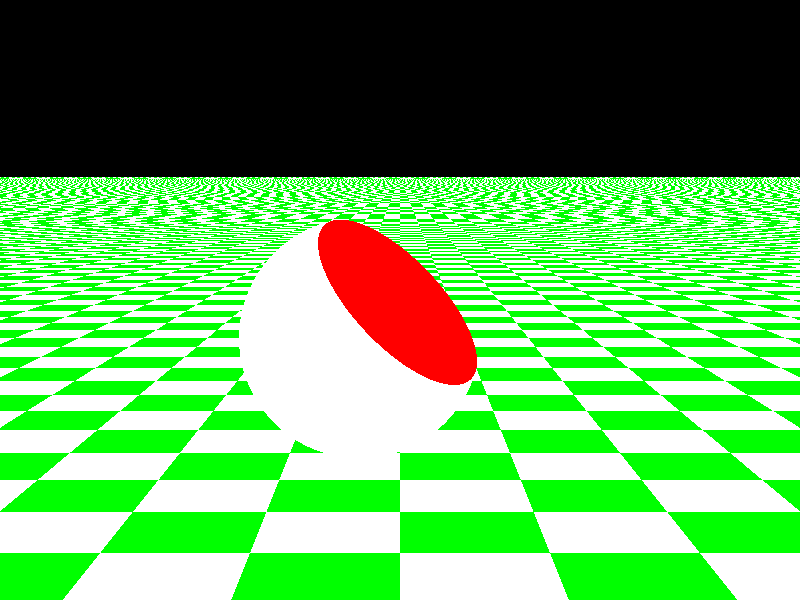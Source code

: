 #include "colors.inc"  
  
  camera {
    location <0, 1, -10>
    look_at 0
    angle 36
  } 
  
  light_source { <50, 50, -200> White }   
  
  plane { y, -1.5 pigment { checker Green White }  }
  
 
  difference{
    sphere { <0, 0, 0>, 1
      translate -0.5*x  
      pigment { White }
    }
    sphere { <0, 0, 0>, 1
      translate 0.5*x
      pigment { Red }
    }
    rotate <30, 20, 45> 
      finish {
          ambient  0.1
          diffuse  0.5
          specular 0.9  }
  }  
 
/*     intersection {
    sphere { <0, 0, 0>, 1
      translate -0.5*x
    }
    sphere { <0, 0, 0>, 1
      translate 0.5*x
    }
    pigment { Red }
  }

   difference {
    intersection {
      sphere { <0, 0, 0>, 1
        translate -0.5*x
      }
      sphere { <0, 0, 0>, 1
        translate 0.5*x
      }
      pigment { Red }
      rotate 90*y
    }
    cylinder { <0, 0, -1> <0, 0, 1>, .35
      pigment { Blue }
    }
  }
*/